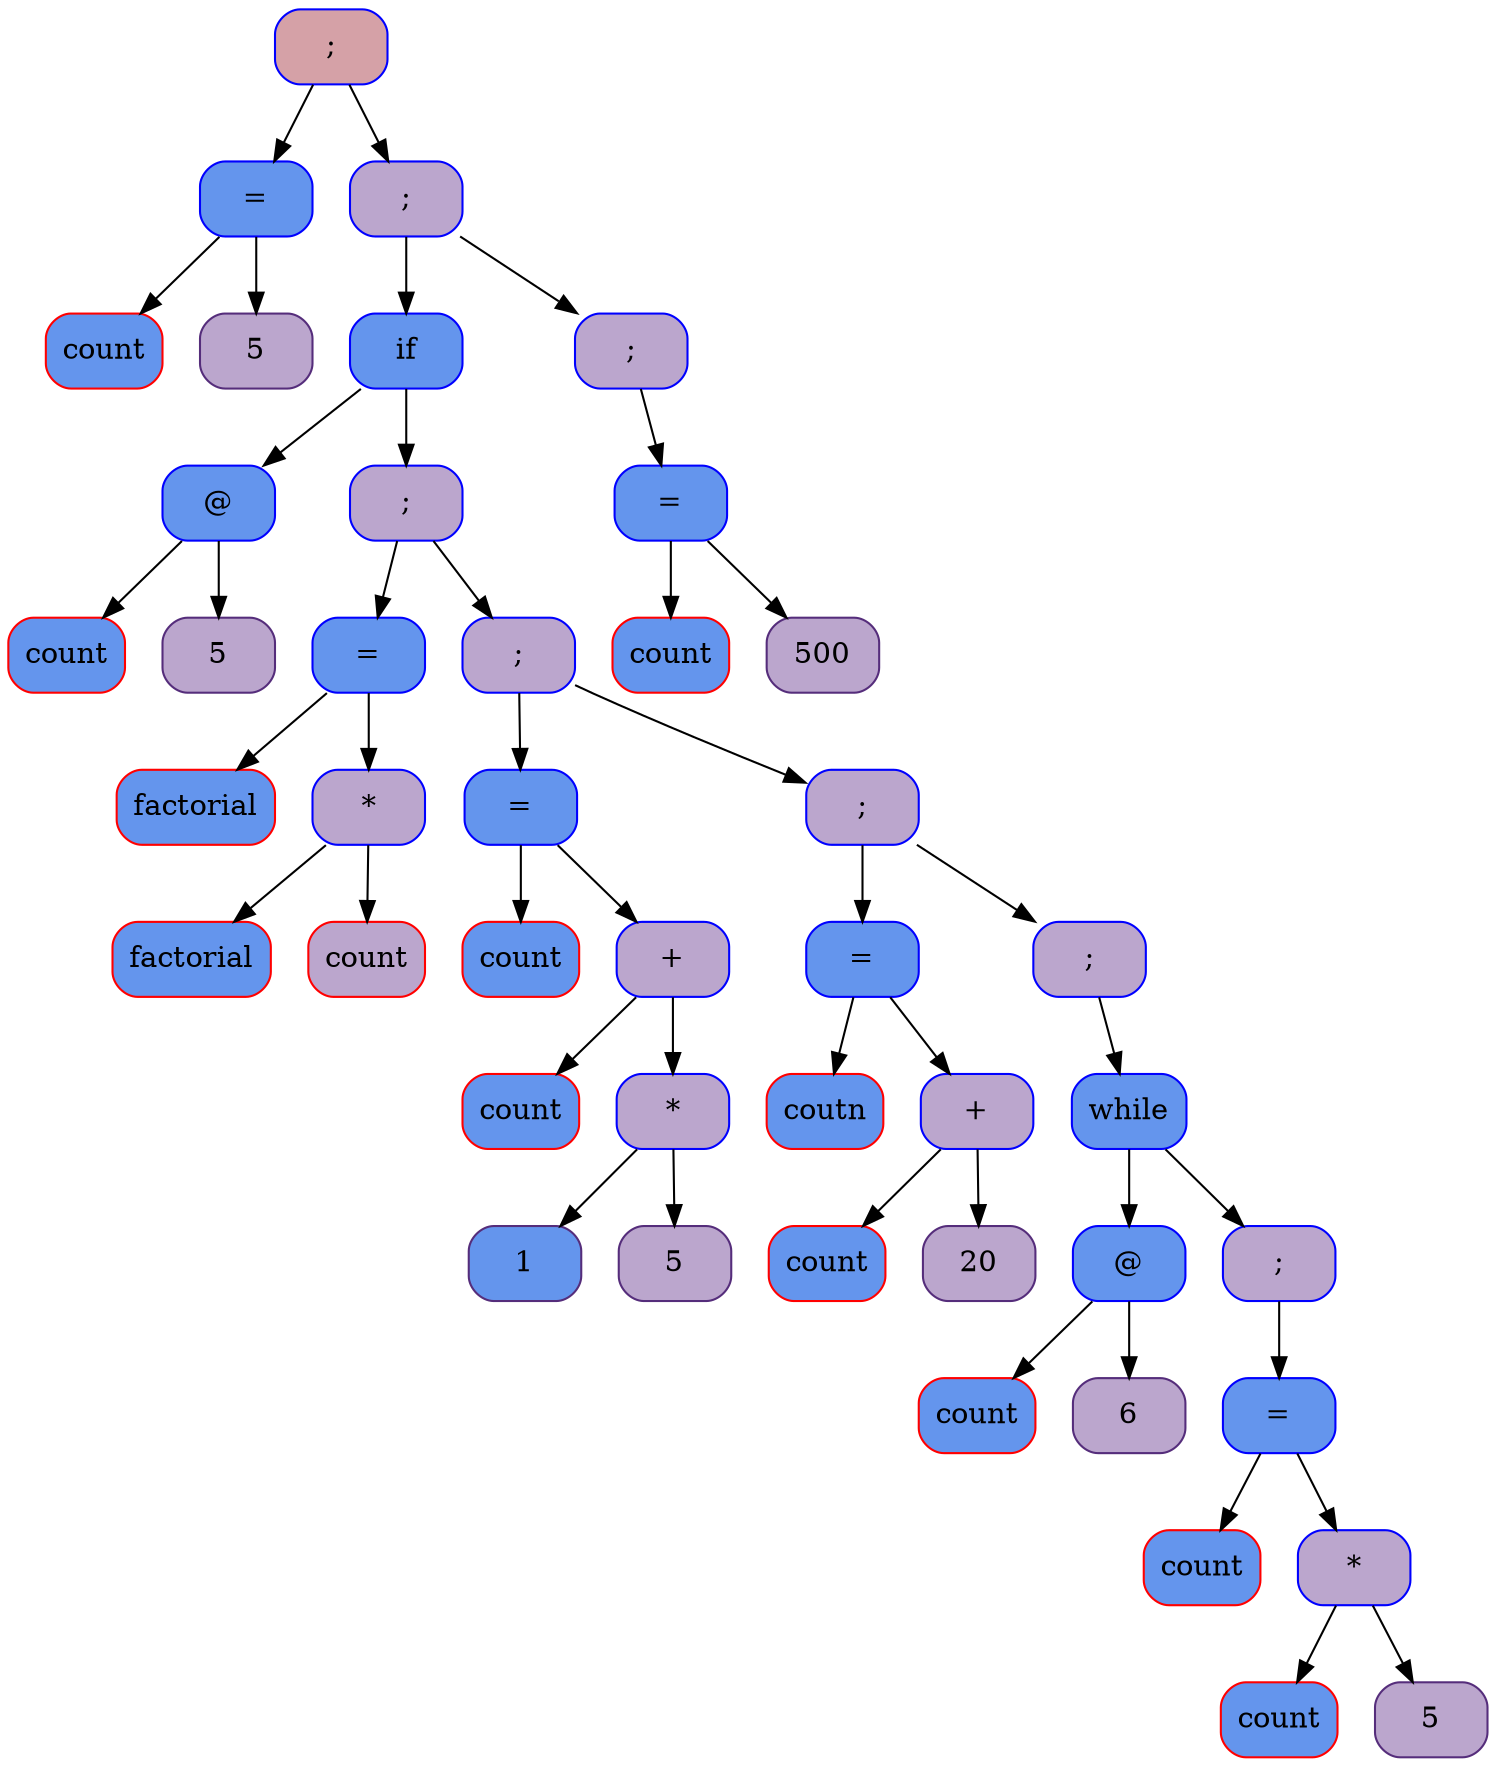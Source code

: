 digraph tree {
	node [shape=Mrecord, style=filled,                            fillcolor="#bba6cd", color="#552d7b"];
1552 [shape=record, style="filled,rounded", color=" #0000ff ",                          fillcolor="#d5a1a7", fontsize=14, label=" ; "];
	1552 -> 99368;
99368 [shape=record, style="filled,rounded", color=" #0000ff ",                          fillcolor="#6495ed", fontsize=14, label=" = "];
	99368 -> 99408;
99408 [shape=record, style="filled,rounded", color="#FF0000",                          fillcolor="#6495ed", fontsize=14, label=" count "];
	99368 -> 99328;
99328 [shape=record, style="filled,rounded", color="#552d7b",                          fillcolor="#bba6cd", fontsize=14, label=" 5 "];
	1552 -> 1616;
1616 [shape=record, style="filled,rounded", color=" #0000ff ",                          fillcolor="#bba6cd", fontsize=14, label=" ; "];
	1616 -> 99488;
99488 [shape=record, style="filled,rounded", color=" #0000ff ",                          fillcolor="#6495ed", fontsize=14, label=" if "];
	99488 -> 99608;
99608 [shape=record, style="filled,rounded", color=" #0000ff ",                          fillcolor="#6495ed", fontsize=14, label=" @ "];
	99608 -> 99648;
99648 [shape=record, style="filled,rounded", color="#FF0000",                          fillcolor="#6495ed", fontsize=14, label=" count "];
	99608 -> 99568;
99568 [shape=record, style="filled,rounded", color="#552d7b",                          fillcolor="#bba6cd", fontsize=14, label=" 5 "];
	99488 -> 1680;
1680 [shape=record, style="filled,rounded", color=" #0000ff ",                          fillcolor="#bba6cd", fontsize=14, label=" ; "];
	1680 -> 99888;
99888 [shape=record, style="filled,rounded", color=" #0000ff ",                          fillcolor="#6495ed", fontsize=14, label=" = "];
	99888 -> 99928;
99928 [shape=record, style="filled,rounded", color="#FF0000",                          fillcolor="#6495ed", fontsize=14, label=" factorial "];
	99888 -> 99808;
99808 [shape=record, style="filled,rounded", color=" #0000ff ",                          fillcolor="#bba6cd", fontsize=14, label=" * "];
	99808 -> 99768;
99768 [shape=record, style="filled,rounded", color="#FF0000",                          fillcolor="#6495ed", fontsize=14, label=" factorial "];
	99808 -> 99848;
99848 [shape=record, style="filled,rounded", color="#FF0000",                          fillcolor="#bba6cd", fontsize=14, label=" count "];
	1680 -> 1744;
1744 [shape=record, style="filled,rounded", color=" #0000ff ",                          fillcolor="#bba6cd", fontsize=14, label=" ; "];
	1744 -> 100208;
100208 [shape=record, style="filled,rounded", color=" #0000ff ",                          fillcolor="#6495ed", fontsize=14, label=" = "];
	100208 -> 100248;
100248 [shape=record, style="filled,rounded", color="#FF0000",                          fillcolor="#6495ed", fontsize=14, label=" count "];
	100208 -> 100048;
100048 [shape=record, style="filled,rounded", color=" #0000ff ",                          fillcolor="#bba6cd", fontsize=14, label=" + "];
	100048 -> 100008;
100008 [shape=record, style="filled,rounded", color="#FF0000",                          fillcolor="#6495ed", fontsize=14, label=" count "];
	100048 -> 100128;
100128 [shape=record, style="filled,rounded", color=" #0000ff ",                          fillcolor="#bba6cd", fontsize=14, label=" * "];
	100128 -> 100088;
100088 [shape=record, style="filled,rounded", color="#552d7b",                          fillcolor="#6495ed", fontsize=14, label=" 1 "];
	100128 -> 100168;
100168 [shape=record, style="filled,rounded", color="#552d7b",                          fillcolor="#bba6cd", fontsize=14, label=" 5 "];
	1744 -> 1808;
1808 [shape=record, style="filled,rounded", color=" #0000ff ",                          fillcolor="#bba6cd", fontsize=14, label=" ; "];
	1808 -> 100448;
100448 [shape=record, style="filled,rounded", color=" #0000ff ",                          fillcolor="#6495ed", fontsize=14, label=" = "];
	100448 -> 100488;
100488 [shape=record, style="filled,rounded", color="#FF0000",                          fillcolor="#6495ed", fontsize=14, label=" coutn "];
	100448 -> 100368;
100368 [shape=record, style="filled,rounded", color=" #0000ff ",                          fillcolor="#bba6cd", fontsize=14, label=" + "];
	100368 -> 100328;
100328 [shape=record, style="filled,rounded", color="#FF0000",                          fillcolor="#6495ed", fontsize=14, label=" count "];
	100368 -> 100408;
100408 [shape=record, style="filled,rounded", color="#552d7b",                          fillcolor="#bba6cd", fontsize=14, label=" 20 "];
	1808 -> 1872;
1872 [shape=record, style="filled,rounded", color=" #0000ff ",                          fillcolor="#bba6cd", fontsize=14, label=" ; "];
	1872 -> 100568;
100568 [shape=record, style="filled,rounded", color=" #0000ff ",                          fillcolor="#6495ed", fontsize=14, label=" while "];
	100568 -> 100688;
100688 [shape=record, style="filled,rounded", color=" #0000ff ",                          fillcolor="#6495ed", fontsize=14, label=" @ "];
	100688 -> 100728;
100728 [shape=record, style="filled,rounded", color="#FF0000",                          fillcolor="#6495ed", fontsize=14, label=" count "];
	100688 -> 100648;
100648 [shape=record, style="filled,rounded", color="#552d7b",                          fillcolor="#bba6cd", fontsize=14, label=" 6 "];
	100568 -> 1936;
1936 [shape=record, style="filled,rounded", color=" #0000ff ",                          fillcolor="#bba6cd", fontsize=14, label=" ; "];
	1936 -> 100968;
100968 [shape=record, style="filled,rounded", color=" #0000ff ",                          fillcolor="#6495ed", fontsize=14, label=" = "];
	100968 -> 101008;
101008 [shape=record, style="filled,rounded", color="#FF0000",                          fillcolor="#6495ed", fontsize=14, label=" count "];
	100968 -> 100888;
100888 [shape=record, style="filled,rounded", color=" #0000ff ",                          fillcolor="#bba6cd", fontsize=14, label=" * "];
	100888 -> 100848;
100848 [shape=record, style="filled,rounded", color="#FF0000",                          fillcolor="#6495ed", fontsize=14, label=" count "];
	100888 -> 100928;
100928 [shape=record, style="filled,rounded", color="#552d7b",                          fillcolor="#bba6cd", fontsize=14, label=" 5 "];
	1616 -> 2000;
2000 [shape=record, style="filled,rounded", color=" #0000ff ",                          fillcolor="#bba6cd", fontsize=14, label=" ; "];
	2000 -> 101208;
101208 [shape=record, style="filled,rounded", color=" #0000ff ",                          fillcolor="#6495ed", fontsize=14, label=" = "];
	101208 -> 101248;
101248 [shape=record, style="filled,rounded", color="#FF0000",                          fillcolor="#6495ed", fontsize=14, label=" count "];
	101208 -> 101168;
101168 [shape=record, style="filled,rounded", color="#552d7b",                          fillcolor="#bba6cd", fontsize=14, label=" 500 "];
}
